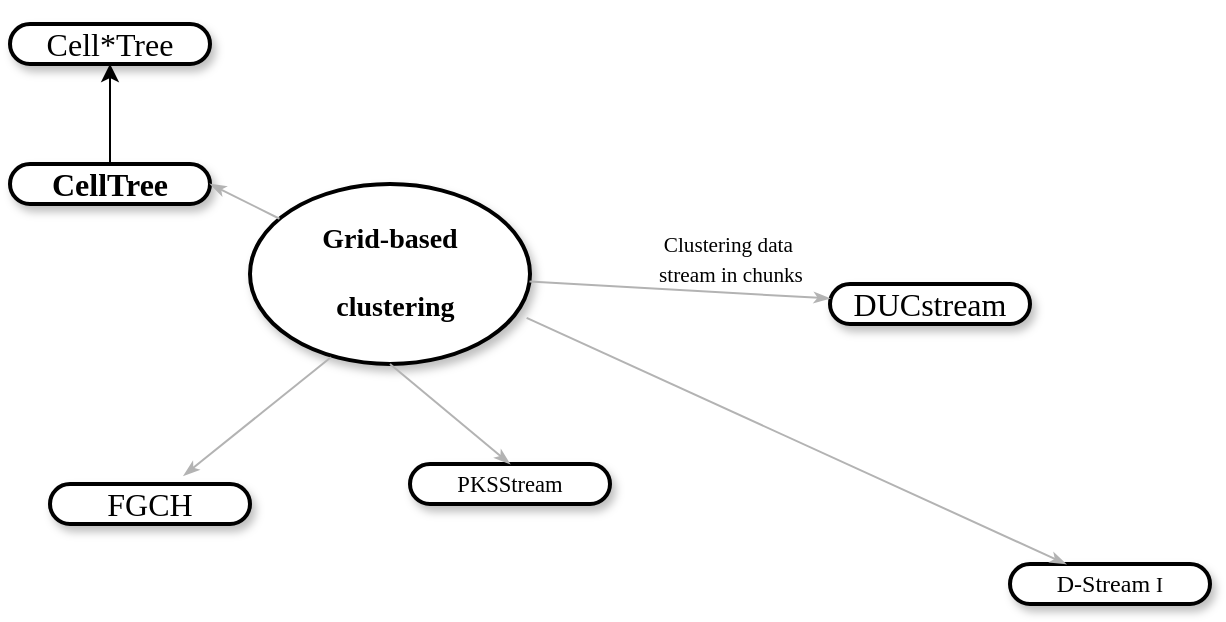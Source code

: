 <mxfile version="14.6.13" type="github">
  <diagram id="HCY1M6KjS0wFvEiKpBqA" name="Page-1">
    <mxGraphModel dx="1038" dy="1661" grid="1" gridSize="10" guides="1" tooltips="1" connect="1" arrows="1" fold="1" page="1" pageScale="1" pageWidth="827" pageHeight="1169" math="0" shadow="0">
      <root>
        <mxCell id="0" />
        <mxCell id="1" parent="0" />
        <mxCell id="u3lk2JayJX5QFzmLbtuY-1" value="&lt;p class=&quot;MsoNormal&quot; align=&quot;justify&quot; style=&quot;text-align: justify&quot;&gt;&lt;b&gt;&lt;span style=&quot;font-family: &amp;#34;calibri&amp;#34; ; font-weight: bold&quot;&gt;&lt;font style=&quot;font-size: 14px&quot;&gt;Grid-based&lt;/font&gt;&lt;/span&gt;&lt;/b&gt;&lt;/p&gt;&lt;p class=&quot;MsoNormal&quot; align=&quot;justify&quot; style=&quot;text-align: justify&quot;&gt;&lt;b&gt;&lt;span style=&quot;font-family: &amp;#34;calibri&amp;#34; ; font-weight: bold&quot;&gt;&lt;font style=&quot;font-size: 14px&quot;&gt;&amp;nbsp; clustering&lt;/font&gt;&lt;/span&gt;&lt;/b&gt;&lt;b&gt;&lt;span style=&quot;font-family: &amp;#34;calibri&amp;#34; ; font-weight: bold ; font-size: 14.0pt&quot;&gt;&lt;/span&gt;&lt;/b&gt;&lt;/p&gt;" style="ellipse;whiteSpace=wrap;html=1;rounded=1;shadow=1;comic=0;labelBackgroundColor=none;strokeWidth=2;fontFamily=Verdana;fontSize=12;align=center;" vertex="1" parent="1">
          <mxGeometry x="200" y="20" width="140" height="90" as="geometry" />
        </mxCell>
        <mxCell id="u3lk2JayJX5QFzmLbtuY-2" value="&lt;span&gt;D-Stream&amp;nbsp;&lt;/span&gt;&lt;span style=&quot;font-family: &amp;#34;cmr8&amp;#34; ; font-size: 10.627px&quot;&gt;I&lt;/span&gt;" style="whiteSpace=wrap;html=1;rounded=1;shadow=1;comic=0;labelBackgroundColor=none;strokeWidth=2;fontFamily=Verdana;fontSize=12;align=center;arcSize=50;" vertex="1" parent="1">
          <mxGeometry x="580" y="210" width="100" height="20" as="geometry" />
        </mxCell>
        <mxCell id="u3lk2JayJX5QFzmLbtuY-3" value="&lt;p class=&quot;MsoNormal&quot;&gt;&lt;span style=&quot;font-size: 12.0pt&quot;&gt;&lt;font face=&quot;Calibri&quot;&gt;DUCstream&lt;/font&gt;&lt;/span&gt;&lt;/p&gt;" style="whiteSpace=wrap;html=1;rounded=1;shadow=1;comic=0;labelBackgroundColor=none;strokeWidth=2;fontFamily=Verdana;fontSize=12;align=center;arcSize=50;" vertex="1" parent="1">
          <mxGeometry x="490" y="70" width="100" height="20" as="geometry" />
        </mxCell>
        <mxCell id="u3lk2JayJX5QFzmLbtuY-4" value="&lt;br&gt;&lt;br&gt;&lt;br&gt;&lt;div&gt;&lt;span style=&quot;font-size: 7.97pt ; font-family: &amp;#34;cmr8&amp;#34; ; color: rgb(0 , 0 , 0)&quot;&gt;Clustering data&amp;nbsp;&lt;/span&gt;&lt;/div&gt;&lt;div&gt;&lt;span style=&quot;font-size: 7.97pt ; font-family: &amp;#34;cmr8&amp;#34; ; color: rgb(0 , 0 , 0)&quot;&gt;stream in chunks&lt;/span&gt;&lt;/div&gt;&lt;br&gt;&lt;br&gt;" style="edgeStyle=none;rounded=1;html=1;labelBackgroundColor=none;startArrow=none;startFill=0;startSize=5;endArrow=classicThin;endFill=1;endSize=5;jettySize=auto;orthogonalLoop=1;strokeColor=#B3B3B3;strokeWidth=1;fontFamily=Verdana;fontSize=12" edge="1" parent="1" source="u3lk2JayJX5QFzmLbtuY-1" target="u3lk2JayJX5QFzmLbtuY-3">
          <mxGeometry x="0.316" y="24" relative="1" as="geometry">
            <mxPoint as="offset" />
          </mxGeometry>
        </mxCell>
        <mxCell id="u3lk2JayJX5QFzmLbtuY-5" value="" style="edgeStyle=none;rounded=1;html=1;labelBackgroundColor=none;startArrow=none;startFill=0;startSize=5;endArrow=classicThin;endFill=1;endSize=5;jettySize=auto;orthogonalLoop=1;strokeColor=#B3B3B3;strokeWidth=1;fontFamily=Verdana;fontSize=12;exitX=0.988;exitY=0.744;exitDx=0;exitDy=0;exitPerimeter=0;" edge="1" parent="1" source="u3lk2JayJX5QFzmLbtuY-1" target="u3lk2JayJX5QFzmLbtuY-2">
          <mxGeometry relative="1" as="geometry" />
        </mxCell>
        <mxCell id="u3lk2JayJX5QFzmLbtuY-6" value="" style="edgeStyle=orthogonalEdgeStyle;rounded=0;orthogonalLoop=1;jettySize=auto;html=1;" edge="1" parent="1" source="u3lk2JayJX5QFzmLbtuY-7" target="u3lk2JayJX5QFzmLbtuY-9">
          <mxGeometry relative="1" as="geometry" />
        </mxCell>
        <mxCell id="u3lk2JayJX5QFzmLbtuY-7" value="&lt;p class=&quot;MsoNormal&quot;&gt;&lt;b style=&quot;font-family: &amp;#34;helvetica&amp;#34; ; text-align: left&quot;&gt;&lt;span style=&quot;font-size: 12pt&quot;&gt;&lt;font face=&quot;Calibri&quot;&gt;CellTree&lt;/font&gt;&lt;/span&gt;&lt;/b&gt;&lt;br&gt;&lt;/p&gt;" style="whiteSpace=wrap;html=1;rounded=1;shadow=1;comic=0;labelBackgroundColor=none;strokeWidth=2;fontFamily=Verdana;fontSize=12;align=center;arcSize=50;" vertex="1" parent="1">
          <mxGeometry x="80" y="10" width="100" height="20" as="geometry" />
        </mxCell>
        <mxCell id="u3lk2JayJX5QFzmLbtuY-8" value="" style="edgeStyle=none;rounded=1;html=1;labelBackgroundColor=none;startArrow=none;startFill=0;startSize=5;endArrow=classicThin;endFill=1;endSize=5;jettySize=auto;orthogonalLoop=1;strokeColor=#B3B3B3;strokeWidth=1;fontFamily=Verdana;fontSize=12;entryX=1;entryY=0.5;entryDx=0;entryDy=0;" edge="1" parent="1" source="u3lk2JayJX5QFzmLbtuY-1" target="u3lk2JayJX5QFzmLbtuY-7">
          <mxGeometry relative="1" as="geometry">
            <mxPoint x="291.407" y="11.616" as="sourcePoint" />
            <mxPoint x="264.348" y="-50" as="targetPoint" />
          </mxGeometry>
        </mxCell>
        <mxCell id="u3lk2JayJX5QFzmLbtuY-9" value="&lt;p class=&quot;MsoNormal&quot;&gt;&lt;span style=&quot;font-family: &amp;#34;calibri&amp;#34; ; font-size: 16px ; text-align: left&quot;&gt;Cell*Tree&lt;/span&gt;&lt;br&gt;&lt;/p&gt;" style="whiteSpace=wrap;html=1;rounded=1;shadow=1;comic=0;labelBackgroundColor=none;strokeWidth=2;fontFamily=Verdana;fontSize=12;align=center;arcSize=50;" vertex="1" parent="1">
          <mxGeometry x="80" y="-60" width="100" height="20" as="geometry" />
        </mxCell>
        <mxCell id="u3lk2JayJX5QFzmLbtuY-10" value="&lt;p class=&quot;MsoNormal&quot;&gt;&lt;span style=&quot;font-family: &amp;#34;helvetica&amp;#34; ; text-align: left&quot;&gt;&lt;span style=&quot;font-size: 12pt&quot;&gt;&lt;font face=&quot;Calibri&quot;&gt;FGCH&lt;/font&gt;&lt;/span&gt;&lt;/span&gt;&lt;br&gt;&lt;/p&gt;" style="whiteSpace=wrap;html=1;rounded=1;shadow=1;comic=0;labelBackgroundColor=none;strokeWidth=2;fontFamily=Verdana;fontSize=12;align=center;arcSize=50;" vertex="1" parent="1">
          <mxGeometry x="100" y="170" width="100" height="20" as="geometry" />
        </mxCell>
        <mxCell id="u3lk2JayJX5QFzmLbtuY-11" value="" style="edgeStyle=none;rounded=1;html=1;labelBackgroundColor=none;startArrow=none;startFill=0;startSize=5;endArrow=classicThin;endFill=1;endSize=5;jettySize=auto;orthogonalLoop=1;strokeColor=#B3B3B3;strokeWidth=1;fontFamily=Verdana;fontSize=12;entryX=0.668;entryY=-0.21;entryDx=0;entryDy=0;exitX=0.289;exitY=0.962;exitDx=0;exitDy=0;exitPerimeter=0;entryPerimeter=0;" edge="1" parent="1" source="u3lk2JayJX5QFzmLbtuY-1" target="u3lk2JayJX5QFzmLbtuY-10">
          <mxGeometry relative="1" as="geometry">
            <mxPoint x="224.745" y="47.373" as="sourcePoint" />
            <mxPoint x="190" y="30" as="targetPoint" />
          </mxGeometry>
        </mxCell>
        <mxCell id="u3lk2JayJX5QFzmLbtuY-12" value="&lt;p class=&quot;MsoNormal&quot;&gt;&lt;span style=&quot;font-family: &amp;#34;advpcourier&amp;#34; ; font-size: 11.291px ; text-align: left&quot;&gt;PKSStream&lt;/span&gt;&lt;br&gt;&lt;/p&gt;" style="whiteSpace=wrap;html=1;rounded=1;shadow=1;comic=0;labelBackgroundColor=none;strokeWidth=2;fontFamily=Verdana;fontSize=12;align=center;arcSize=50;" vertex="1" parent="1">
          <mxGeometry x="280" y="160" width="100" height="20" as="geometry" />
        </mxCell>
        <mxCell id="u3lk2JayJX5QFzmLbtuY-13" value="" style="edgeStyle=none;rounded=1;html=1;labelBackgroundColor=none;startArrow=none;startFill=0;startSize=5;endArrow=classicThin;endFill=1;endSize=5;jettySize=auto;orthogonalLoop=1;strokeColor=#B3B3B3;strokeWidth=1;fontFamily=Verdana;fontSize=12;entryX=0.5;entryY=0;entryDx=0;entryDy=0;exitX=0.5;exitY=1;exitDx=0;exitDy=0;" edge="1" parent="1" source="u3lk2JayJX5QFzmLbtuY-1" target="u3lk2JayJX5QFzmLbtuY-12">
          <mxGeometry relative="1" as="geometry">
            <mxPoint x="250.46" y="116.58" as="sourcePoint" />
            <mxPoint x="176.8" y="175.8" as="targetPoint" />
          </mxGeometry>
        </mxCell>
      </root>
    </mxGraphModel>
  </diagram>
</mxfile>
